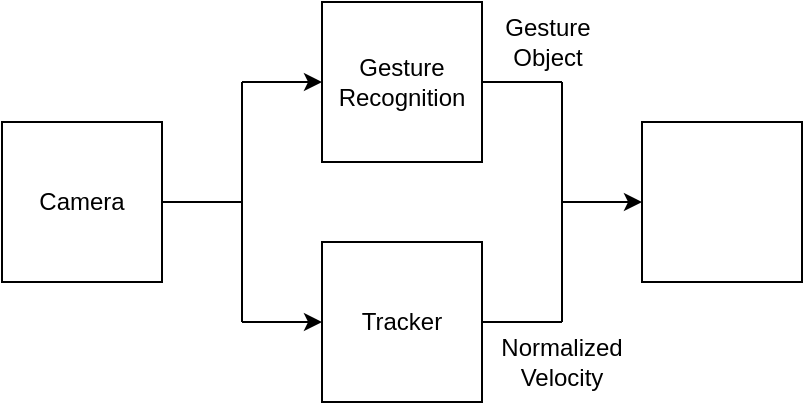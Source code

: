<mxfile version="12.3.3" type="github" pages="1">
  <diagram id="NOa-WRF0LxRN3GdIWyRk" name="Page-1">
    <mxGraphModel dx="1209" dy="643" grid="1" gridSize="10" guides="1" tooltips="1" connect="1" arrows="1" fold="1" page="1" pageScale="1" pageWidth="827" pageHeight="1169" math="0" shadow="0">
      <root>
        <mxCell id="0"/>
        <mxCell id="1" parent="0"/>
        <mxCell id="ip46v-V34NV9mjhSKVE6-1" value="Camera" style="whiteSpace=wrap;html=1;aspect=fixed;" vertex="1" parent="1">
          <mxGeometry x="160" y="200" width="80" height="80" as="geometry"/>
        </mxCell>
        <mxCell id="ip46v-V34NV9mjhSKVE6-2" value="Gesture Recognition" style="whiteSpace=wrap;html=1;aspect=fixed;" vertex="1" parent="1">
          <mxGeometry x="320" y="140" width="80" height="80" as="geometry"/>
        </mxCell>
        <mxCell id="ip46v-V34NV9mjhSKVE6-3" value="Tracker" style="whiteSpace=wrap;html=1;aspect=fixed;" vertex="1" parent="1">
          <mxGeometry x="320" y="260" width="80" height="80" as="geometry"/>
        </mxCell>
        <mxCell id="ip46v-V34NV9mjhSKVE6-4" value="" style="endArrow=classic;html=1;entryX=0;entryY=0.5;entryDx=0;entryDy=0;" edge="1" parent="1" target="ip46v-V34NV9mjhSKVE6-2">
          <mxGeometry width="50" height="50" relative="1" as="geometry">
            <mxPoint x="280" y="180" as="sourcePoint"/>
            <mxPoint x="210" y="360" as="targetPoint"/>
          </mxGeometry>
        </mxCell>
        <mxCell id="ip46v-V34NV9mjhSKVE6-5" value="" style="endArrow=none;html=1;" edge="1" parent="1">
          <mxGeometry width="50" height="50" relative="1" as="geometry">
            <mxPoint x="280" y="300" as="sourcePoint"/>
            <mxPoint x="280" y="180" as="targetPoint"/>
          </mxGeometry>
        </mxCell>
        <mxCell id="ip46v-V34NV9mjhSKVE6-6" value="" style="endArrow=classic;html=1;entryX=0;entryY=0.5;entryDx=0;entryDy=0;" edge="1" parent="1" target="ip46v-V34NV9mjhSKVE6-3">
          <mxGeometry width="50" height="50" relative="1" as="geometry">
            <mxPoint x="280" y="300" as="sourcePoint"/>
            <mxPoint x="210" y="360" as="targetPoint"/>
          </mxGeometry>
        </mxCell>
        <mxCell id="ip46v-V34NV9mjhSKVE6-7" value="" style="endArrow=none;html=1;exitX=1;exitY=0.5;exitDx=0;exitDy=0;" edge="1" parent="1" source="ip46v-V34NV9mjhSKVE6-1">
          <mxGeometry width="50" height="50" relative="1" as="geometry">
            <mxPoint x="160" y="410" as="sourcePoint"/>
            <mxPoint x="280" y="240" as="targetPoint"/>
          </mxGeometry>
        </mxCell>
        <mxCell id="ip46v-V34NV9mjhSKVE6-8" value="" style="whiteSpace=wrap;html=1;aspect=fixed;" vertex="1" parent="1">
          <mxGeometry x="480" y="200" width="80" height="80" as="geometry"/>
        </mxCell>
        <mxCell id="ip46v-V34NV9mjhSKVE6-9" value="" style="endArrow=none;html=1;" edge="1" parent="1">
          <mxGeometry width="50" height="50" relative="1" as="geometry">
            <mxPoint x="440" y="300" as="sourcePoint"/>
            <mxPoint x="440" y="180" as="targetPoint"/>
          </mxGeometry>
        </mxCell>
        <mxCell id="ip46v-V34NV9mjhSKVE6-10" value="" style="endArrow=none;html=1;exitX=1;exitY=0.5;exitDx=0;exitDy=0;" edge="1" parent="1" source="ip46v-V34NV9mjhSKVE6-2">
          <mxGeometry width="50" height="50" relative="1" as="geometry">
            <mxPoint x="450" y="200" as="sourcePoint"/>
            <mxPoint x="440" y="180" as="targetPoint"/>
          </mxGeometry>
        </mxCell>
        <mxCell id="ip46v-V34NV9mjhSKVE6-11" value="" style="endArrow=none;html=1;exitX=1;exitY=0.5;exitDx=0;exitDy=0;" edge="1" parent="1" source="ip46v-V34NV9mjhSKVE6-3">
          <mxGeometry width="50" height="50" relative="1" as="geometry">
            <mxPoint x="410" y="290" as="sourcePoint"/>
            <mxPoint x="440" y="300" as="targetPoint"/>
          </mxGeometry>
        </mxCell>
        <mxCell id="ip46v-V34NV9mjhSKVE6-12" value="" style="endArrow=classic;html=1;entryX=0;entryY=0.5;entryDx=0;entryDy=0;" edge="1" parent="1" target="ip46v-V34NV9mjhSKVE6-8">
          <mxGeometry width="50" height="50" relative="1" as="geometry">
            <mxPoint x="440" y="240" as="sourcePoint"/>
            <mxPoint x="210" y="360" as="targetPoint"/>
          </mxGeometry>
        </mxCell>
        <mxCell id="ip46v-V34NV9mjhSKVE6-14" value="Gesture Object" style="text;html=1;strokeColor=none;fillColor=none;align=center;verticalAlign=middle;whiteSpace=wrap;rounded=0;" vertex="1" parent="1">
          <mxGeometry x="413" y="150" width="40" height="20" as="geometry"/>
        </mxCell>
        <mxCell id="ip46v-V34NV9mjhSKVE6-15" value="Normalized Velocity" style="text;html=1;strokeColor=none;fillColor=none;align=center;verticalAlign=middle;whiteSpace=wrap;rounded=0;" vertex="1" parent="1">
          <mxGeometry x="420" y="310" width="40" height="20" as="geometry"/>
        </mxCell>
      </root>
    </mxGraphModel>
  </diagram>
</mxfile>
